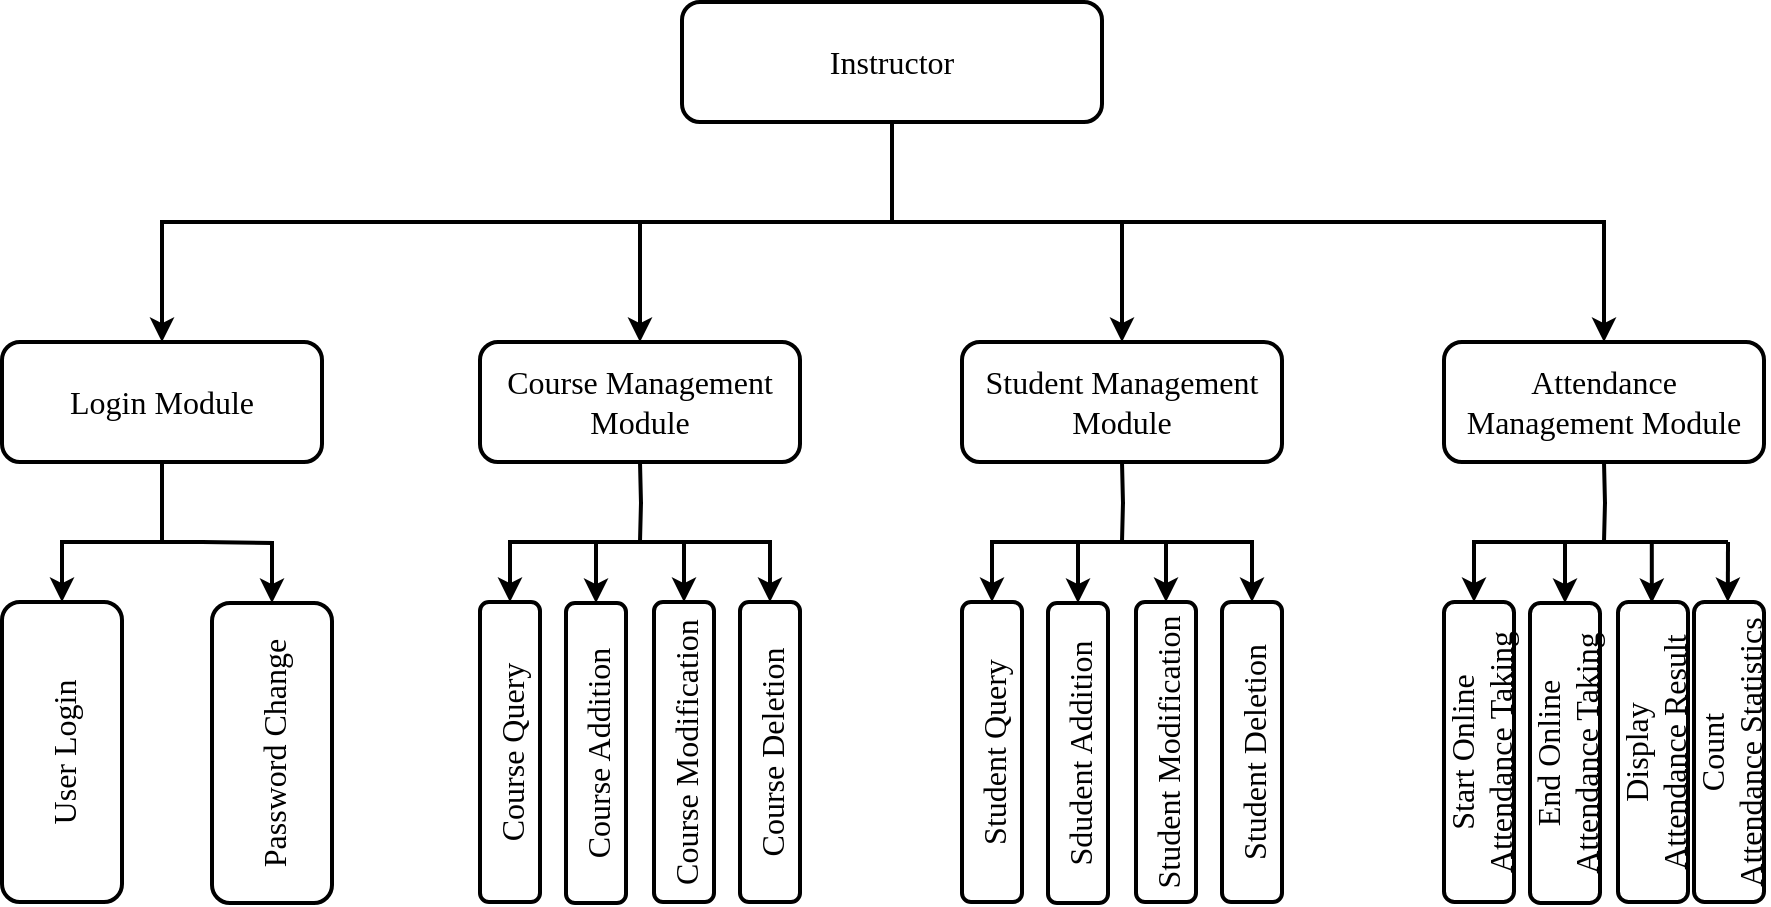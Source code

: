 <mxfile version="10.7.5" type="github"><diagram id="XP75O8i4h_e0qtDeSOuY" name="Page-1"><mxGraphModel dx="1394" dy="715" grid="1" gridSize="10" guides="1" tooltips="1" connect="1" arrows="1" fold="1" page="1" pageScale="1" pageWidth="1169" pageHeight="1654" math="0" shadow="0"><root><mxCell id="0"/><mxCell id="1" parent="0"/><mxCell id="nr78tzx3Nxgd6cYIlFxQ-1" value="" style="group;strokeWidth=2;fontFamily=Times New Roman;fontSize=16;" parent="1" vertex="1" connectable="0"><mxGeometry x="144" y="280" width="881" height="450.5" as="geometry"/></mxCell><mxCell id="Jf4ceNPTvB0KaYkVi9M4-646" style="edgeStyle=orthogonalEdgeStyle;rounded=0;orthogonalLoop=1;jettySize=auto;html=1;startArrow=none;startFill=0;endArrow=none;endFill=0;fontSize=16;strokeWidth=2;fontFamily=Times New Roman;" parent="nr78tzx3Nxgd6cYIlFxQ-1" source="Jf4ceNPTvB0KaYkVi9M4-635" edge="1"><mxGeometry relative="1" as="geometry"><mxPoint x="445" y="110" as="targetPoint"/></mxGeometry></mxCell><mxCell id="Jf4ceNPTvB0KaYkVi9M4-635" value="Instructor" style="rounded=1;whiteSpace=wrap;html=1;fontSize=16;strokeWidth=2;fontFamily=Times New Roman;" parent="nr78tzx3Nxgd6cYIlFxQ-1" vertex="1"><mxGeometry x="340" width="210" height="60" as="geometry"/></mxCell><mxCell id="Jf4ceNPTvB0KaYkVi9M4-652" style="edgeStyle=orthogonalEdgeStyle;rounded=0;orthogonalLoop=1;jettySize=auto;html=1;exitX=0.5;exitY=1;exitDx=0;exitDy=0;startArrow=none;startFill=0;endArrow=none;endFill=0;fontSize=16;strokeWidth=2;fontFamily=Times New Roman;" parent="nr78tzx3Nxgd6cYIlFxQ-1" source="Jf4ceNPTvB0KaYkVi9M4-636" edge="1"><mxGeometry relative="1" as="geometry"><mxPoint x="80" y="270" as="targetPoint"/></mxGeometry></mxCell><mxCell id="Jf4ceNPTvB0KaYkVi9M4-636" value="&lt;p&gt;Login Module&lt;/p&gt;" style="rounded=1;whiteSpace=wrap;html=1;fontSize=16;strokeWidth=2;fontFamily=Times New Roman;" parent="nr78tzx3Nxgd6cYIlFxQ-1" vertex="1"><mxGeometry y="170" width="160" height="60" as="geometry"/></mxCell><mxCell id="Jf4ceNPTvB0KaYkVi9M4-641" value="Course Management Module" style="rounded=1;whiteSpace=wrap;html=1;fontSize=16;strokeWidth=2;fontFamily=Times New Roman;" parent="nr78tzx3Nxgd6cYIlFxQ-1" vertex="1"><mxGeometry x="239" y="170" width="160" height="60" as="geometry"/></mxCell><mxCell id="Jf4ceNPTvB0KaYkVi9M4-642" value="Student Management Module" style="rounded=1;whiteSpace=wrap;html=1;fontSize=16;strokeWidth=2;fontFamily=Times New Roman;" parent="nr78tzx3Nxgd6cYIlFxQ-1" vertex="1"><mxGeometry x="480" y="170" width="160" height="60" as="geometry"/></mxCell><mxCell id="Jf4ceNPTvB0KaYkVi9M4-645" style="edgeStyle=orthogonalEdgeStyle;rounded=0;orthogonalLoop=1;jettySize=auto;html=1;exitX=0.5;exitY=0;exitDx=0;exitDy=0;startArrow=classic;startFill=1;endArrow=classic;endFill=1;fontSize=16;entryX=0.5;entryY=0;entryDx=0;entryDy=0;strokeWidth=2;fontFamily=Times New Roman;" parent="nr78tzx3Nxgd6cYIlFxQ-1" source="Jf4ceNPTvB0KaYkVi9M4-641" target="Jf4ceNPTvB0KaYkVi9M4-642" edge="1"><mxGeometry relative="1" as="geometry"><mxPoint x="560" y="80" as="targetPoint"/><Array as="points"><mxPoint x="319" y="110"/><mxPoint x="560" y="110"/></Array></mxGeometry></mxCell><mxCell id="Jf4ceNPTvB0KaYkVi9M4-643" value="Attendance Management Module" style="rounded=1;whiteSpace=wrap;html=1;fontSize=16;strokeWidth=2;fontFamily=Times New Roman;" parent="nr78tzx3Nxgd6cYIlFxQ-1" vertex="1"><mxGeometry x="721" y="170" width="160" height="60" as="geometry"/></mxCell><mxCell id="Jf4ceNPTvB0KaYkVi9M4-644" style="edgeStyle=orthogonalEdgeStyle;rounded=0;orthogonalLoop=1;jettySize=auto;html=1;fontSize=16;exitX=0.5;exitY=0;exitDx=0;exitDy=0;endArrow=classic;endFill=1;startArrow=classic;startFill=1;strokeWidth=2;fontFamily=Times New Roman;" parent="nr78tzx3Nxgd6cYIlFxQ-1" source="Jf4ceNPTvB0KaYkVi9M4-643" target="Jf4ceNPTvB0KaYkVi9M4-636" edge="1"><mxGeometry relative="1" as="geometry"><mxPoint x="445" y="110" as="targetPoint"/><mxPoint x="800" y="110" as="sourcePoint"/><Array as="points"><mxPoint x="801" y="110"/><mxPoint x="80" y="110"/></Array></mxGeometry></mxCell><mxCell id="Jf4ceNPTvB0KaYkVi9M4-648" value="User Login" style="rounded=1;direction=south;horizontal=0;fontSize=16;strokeWidth=2;fontFamily=Times New Roman;" parent="nr78tzx3Nxgd6cYIlFxQ-1" vertex="1"><mxGeometry y="300" width="60" height="150" as="geometry"/></mxCell><mxCell id="Jf4ceNPTvB0KaYkVi9M4-649" value="" style="edgeStyle=orthogonalEdgeStyle;elbow=vertical;rounded=0;strokeWidth=2;fontFamily=Times New Roman;fontSize=16;" parent="nr78tzx3Nxgd6cYIlFxQ-1" target="Jf4ceNPTvB0KaYkVi9M4-648" edge="1"><mxGeometry relative="1" as="geometry"><mxPoint x="100" y="270" as="sourcePoint"/><Array as="points"><mxPoint x="100" y="270"/><mxPoint x="30" y="270"/></Array></mxGeometry></mxCell><mxCell id="Jf4ceNPTvB0KaYkVi9M4-650" value="Password Change" style="rounded=1;direction=south;fontSize=16;horizontal=0;rotation=0;strokeWidth=2;fontFamily=Times New Roman;" parent="nr78tzx3Nxgd6cYIlFxQ-1" vertex="1"><mxGeometry x="105" y="300.5" width="60" height="150" as="geometry"/></mxCell><mxCell id="Jf4ceNPTvB0KaYkVi9M4-651" value="" style="edgeStyle=orthogonalEdgeStyle;elbow=vertical;rounded=0;strokeWidth=2;fontFamily=Times New Roman;fontSize=16;" parent="nr78tzx3Nxgd6cYIlFxQ-1" target="Jf4ceNPTvB0KaYkVi9M4-650" edge="1"><mxGeometry relative="1" as="geometry"><mxPoint x="100" y="270" as="sourcePoint"/></mxGeometry></mxCell><mxCell id="HuW9LGyB1FcWoMWZm66v-2" style="edgeStyle=orthogonalEdgeStyle;rounded=0;orthogonalLoop=1;jettySize=auto;html=1;exitX=0.5;exitY=1;exitDx=0;exitDy=0;startArrow=none;startFill=0;endArrow=none;endFill=0;fontSize=16;strokeWidth=2;fontFamily=Times New Roman;" parent="nr78tzx3Nxgd6cYIlFxQ-1" edge="1"><mxGeometry relative="1" as="geometry"><mxPoint x="319" y="270" as="targetPoint"/><mxPoint x="319" y="230" as="sourcePoint"/></mxGeometry></mxCell><mxCell id="HuW9LGyB1FcWoMWZm66v-3" value="Course Query" style="rounded=1;direction=south;horizontal=0;fontSize=16;strokeWidth=2;fontFamily=Times New Roman;" parent="nr78tzx3Nxgd6cYIlFxQ-1" vertex="1"><mxGeometry x="239" y="300" width="30" height="150" as="geometry"/></mxCell><mxCell id="HuW9LGyB1FcWoMWZm66v-4" value="" style="edgeStyle=orthogonalEdgeStyle;elbow=vertical;rounded=0;strokeWidth=2;fontFamily=Times New Roman;fontSize=16;" parent="nr78tzx3Nxgd6cYIlFxQ-1" target="HuW9LGyB1FcWoMWZm66v-3" edge="1"><mxGeometry relative="1" as="geometry"><mxPoint x="320" y="270" as="sourcePoint"/><Array as="points"><mxPoint x="320" y="270"/><mxPoint x="254" y="270"/></Array></mxGeometry></mxCell><mxCell id="HuW9LGyB1FcWoMWZm66v-5" value="Course Addition" style="rounded=1;direction=south;fontSize=16;horizontal=0;rotation=0;strokeWidth=2;fontFamily=Times New Roman;" parent="nr78tzx3Nxgd6cYIlFxQ-1" vertex="1"><mxGeometry x="282" y="300.5" width="30" height="150" as="geometry"/></mxCell><mxCell id="HuW9LGyB1FcWoMWZm66v-6" value="" style="edgeStyle=orthogonalEdgeStyle;elbow=vertical;rounded=0;strokeWidth=2;fontFamily=Times New Roman;fontSize=16;" parent="nr78tzx3Nxgd6cYIlFxQ-1" target="HuW9LGyB1FcWoMWZm66v-5" edge="1"><mxGeometry relative="1" as="geometry"><mxPoint x="352" y="270" as="sourcePoint"/><Array as="points"><mxPoint x="340" y="270"/><mxPoint x="297" y="270"/></Array></mxGeometry></mxCell><mxCell id="HuW9LGyB1FcWoMWZm66v-8" value="Course Modification" style="rounded=1;direction=south;horizontal=0;fontSize=16;strokeWidth=2;fontFamily=Times New Roman;" parent="nr78tzx3Nxgd6cYIlFxQ-1" vertex="1"><mxGeometry x="326" y="300" width="30" height="150" as="geometry"/></mxCell><mxCell id="HuW9LGyB1FcWoMWZm66v-10" value="Course Deletion" style="rounded=1;direction=south;fontSize=16;horizontal=0;rotation=0;strokeWidth=2;fontFamily=Times New Roman;" parent="nr78tzx3Nxgd6cYIlFxQ-1" vertex="1"><mxGeometry x="369" y="300" width="30" height="150" as="geometry"/></mxCell><mxCell id="HuW9LGyB1FcWoMWZm66v-13" value="" style="edgeStyle=orthogonalEdgeStyle;elbow=vertical;rounded=0;entryX=0;entryY=0.5;entryDx=0;entryDy=0;exitX=0;exitY=0.5;exitDx=0;exitDy=0;startArrow=classic;startFill=1;strokeWidth=2;fontFamily=Times New Roman;fontSize=16;" parent="nr78tzx3Nxgd6cYIlFxQ-1" source="HuW9LGyB1FcWoMWZm66v-10" target="HuW9LGyB1FcWoMWZm66v-8" edge="1"><mxGeometry relative="1" as="geometry"><mxPoint x="389" y="280" as="sourcePoint"/><mxPoint x="323" y="300" as="targetPoint"/><Array as="points"><mxPoint x="384" y="270"/><mxPoint x="341" y="270"/></Array></mxGeometry></mxCell><mxCell id="HuW9LGyB1FcWoMWZm66v-22" style="edgeStyle=orthogonalEdgeStyle;rounded=0;orthogonalLoop=1;jettySize=auto;html=1;exitX=0.5;exitY=1;exitDx=0;exitDy=0;startArrow=none;startFill=0;endArrow=none;endFill=0;fontSize=16;strokeWidth=2;fontFamily=Times New Roman;" parent="nr78tzx3Nxgd6cYIlFxQ-1" edge="1"><mxGeometry relative="1" as="geometry"><mxPoint x="560" y="270" as="targetPoint"/><mxPoint x="560" y="230" as="sourcePoint"/></mxGeometry></mxCell><mxCell id="HuW9LGyB1FcWoMWZm66v-23" value="Student Query" style="rounded=1;direction=south;horizontal=0;fontSize=16;strokeWidth=2;fontFamily=Times New Roman;" parent="nr78tzx3Nxgd6cYIlFxQ-1" vertex="1"><mxGeometry x="480" y="300" width="30" height="150" as="geometry"/></mxCell><mxCell id="HuW9LGyB1FcWoMWZm66v-24" value="" style="edgeStyle=orthogonalEdgeStyle;elbow=vertical;rounded=0;strokeWidth=2;fontFamily=Times New Roman;fontSize=16;" parent="nr78tzx3Nxgd6cYIlFxQ-1" target="HuW9LGyB1FcWoMWZm66v-23" edge="1"><mxGeometry relative="1" as="geometry"><mxPoint x="561" y="270" as="sourcePoint"/><Array as="points"><mxPoint x="561" y="270"/><mxPoint x="495" y="270"/></Array></mxGeometry></mxCell><mxCell id="HuW9LGyB1FcWoMWZm66v-25" value="Sdudent Addition" style="rounded=1;direction=south;fontSize=16;horizontal=0;rotation=0;strokeWidth=2;fontFamily=Times New Roman;" parent="nr78tzx3Nxgd6cYIlFxQ-1" vertex="1"><mxGeometry x="523" y="300.5" width="30" height="150" as="geometry"/></mxCell><mxCell id="HuW9LGyB1FcWoMWZm66v-26" value="" style="edgeStyle=orthogonalEdgeStyle;elbow=vertical;rounded=0;strokeWidth=2;fontFamily=Times New Roman;fontSize=16;" parent="nr78tzx3Nxgd6cYIlFxQ-1" target="HuW9LGyB1FcWoMWZm66v-25" edge="1"><mxGeometry relative="1" as="geometry"><mxPoint x="602" y="270" as="sourcePoint"/><Array as="points"><mxPoint x="581" y="270"/><mxPoint x="538" y="270"/></Array></mxGeometry></mxCell><mxCell id="HuW9LGyB1FcWoMWZm66v-27" value="Student Modification" style="rounded=1;direction=south;horizontal=0;fontSize=16;strokeWidth=2;fontFamily=Times New Roman;" parent="nr78tzx3Nxgd6cYIlFxQ-1" vertex="1"><mxGeometry x="567" y="300" width="30" height="150" as="geometry"/></mxCell><mxCell id="HuW9LGyB1FcWoMWZm66v-28" value="Student Deletion" style="rounded=1;direction=south;fontSize=16;horizontal=0;rotation=0;strokeWidth=2;fontFamily=Times New Roman;" parent="nr78tzx3Nxgd6cYIlFxQ-1" vertex="1"><mxGeometry x="610" y="300" width="30" height="150" as="geometry"/></mxCell><mxCell id="HuW9LGyB1FcWoMWZm66v-29" value="" style="edgeStyle=orthogonalEdgeStyle;elbow=vertical;rounded=0;entryX=0;entryY=0.5;entryDx=0;entryDy=0;exitX=0;exitY=0.5;exitDx=0;exitDy=0;startArrow=classic;startFill=1;strokeWidth=2;fontFamily=Times New Roman;fontSize=16;" parent="nr78tzx3Nxgd6cYIlFxQ-1" source="HuW9LGyB1FcWoMWZm66v-28" target="HuW9LGyB1FcWoMWZm66v-27" edge="1"><mxGeometry relative="1" as="geometry"><mxPoint x="630" y="280" as="sourcePoint"/><mxPoint x="564" y="300" as="targetPoint"/><Array as="points"><mxPoint x="625" y="270"/><mxPoint x="582" y="270"/></Array></mxGeometry></mxCell><mxCell id="HuW9LGyB1FcWoMWZm66v-30" style="edgeStyle=orthogonalEdgeStyle;rounded=0;orthogonalLoop=1;jettySize=auto;html=1;exitX=0.5;exitY=1;exitDx=0;exitDy=0;startArrow=none;startFill=0;endArrow=none;endFill=0;fontSize=16;strokeWidth=2;fontFamily=Times New Roman;" parent="nr78tzx3Nxgd6cYIlFxQ-1" edge="1"><mxGeometry relative="1" as="geometry"><mxPoint x="801" y="270" as="targetPoint"/><mxPoint x="801" y="230" as="sourcePoint"/></mxGeometry></mxCell><mxCell id="HuW9LGyB1FcWoMWZm66v-31" value="Start Online&#10;Attendance Taking" style="rounded=1;direction=south;horizontal=0;fontSize=16;strokeWidth=2;fontFamily=Times New Roman;" parent="nr78tzx3Nxgd6cYIlFxQ-1" vertex="1"><mxGeometry x="721" y="300" width="35" height="150" as="geometry"/></mxCell><mxCell id="HuW9LGyB1FcWoMWZm66v-32" value="" style="edgeStyle=orthogonalEdgeStyle;elbow=vertical;rounded=0;strokeWidth=2;fontFamily=Times New Roman;fontSize=16;" parent="nr78tzx3Nxgd6cYIlFxQ-1" target="HuW9LGyB1FcWoMWZm66v-31" edge="1"><mxGeometry relative="1" as="geometry"><mxPoint x="802" y="270" as="sourcePoint"/><Array as="points"><mxPoint x="802" y="270"/><mxPoint x="736" y="270"/></Array></mxGeometry></mxCell><mxCell id="HuW9LGyB1FcWoMWZm66v-33" value="End Online &#10;Attendance Taking" style="rounded=1;direction=south;fontSize=16;horizontal=0;rotation=0;strokeWidth=2;fontFamily=Times New Roman;" parent="nr78tzx3Nxgd6cYIlFxQ-1" vertex="1"><mxGeometry x="764" y="300.5" width="35" height="150" as="geometry"/></mxCell><mxCell id="HuW9LGyB1FcWoMWZm66v-34" value="" style="edgeStyle=orthogonalEdgeStyle;elbow=vertical;rounded=0;strokeWidth=2;fontFamily=Times New Roman;fontSize=16;" parent="nr78tzx3Nxgd6cYIlFxQ-1" target="HuW9LGyB1FcWoMWZm66v-33" edge="1"><mxGeometry relative="1" as="geometry"><mxPoint x="842" y="270" as="sourcePoint"/><Array as="points"><mxPoint x="822" y="270"/><mxPoint x="779" y="270"/></Array></mxGeometry></mxCell><mxCell id="HuW9LGyB1FcWoMWZm66v-35" value="Display &#10;Attendance Result" style="rounded=1;direction=south;horizontal=0;fontSize=16;strokeWidth=2;fontFamily=Times New Roman;" parent="nr78tzx3Nxgd6cYIlFxQ-1" vertex="1"><mxGeometry x="808" y="300" width="35" height="150" as="geometry"/></mxCell><mxCell id="HuW9LGyB1FcWoMWZm66v-38" value="Count&#10;Attendance Statistics" style="rounded=1;direction=south;horizontal=0;fontSize=16;strokeWidth=2;fontFamily=Times New Roman;" parent="nr78tzx3Nxgd6cYIlFxQ-1" vertex="1"><mxGeometry x="846" y="300" width="35" height="150" as="geometry"/></mxCell><mxCell id="HuW9LGyB1FcWoMWZm66v-42" value="" style="edgeStyle=orthogonalEdgeStyle;elbow=vertical;rounded=0;strokeWidth=2;fontFamily=Times New Roman;fontSize=16;" parent="nr78tzx3Nxgd6cYIlFxQ-1" edge="1"><mxGeometry relative="1" as="geometry"><mxPoint x="863" y="270" as="sourcePoint"/><Array as="points"><mxPoint x="825" y="270"/></Array><mxPoint x="824.912" y="300.5" as="targetPoint"/></mxGeometry></mxCell><mxCell id="HuW9LGyB1FcWoMWZm66v-43" value="" style="edgeStyle=orthogonalEdgeStyle;elbow=vertical;rounded=0;strokeWidth=2;fontFamily=Times New Roman;fontSize=16;" parent="nr78tzx3Nxgd6cYIlFxQ-1" edge="1"><mxGeometry relative="1" as="geometry"><mxPoint x="863" y="270" as="sourcePoint"/><Array as="points"><mxPoint x="863" y="270"/></Array><mxPoint x="862.912" y="300" as="targetPoint"/></mxGeometry></mxCell></root></mxGraphModel></diagram><diagram id="2rw0ekKiOPm2Z43xsEIM" name="Page-2"><mxGraphModel dx="1394" dy="715" grid="1" gridSize="10" guides="1" tooltips="1" connect="1" arrows="1" fold="1" page="1" pageScale="1" pageWidth="1169" pageHeight="1654" math="0" shadow="0"><root><mxCell id="0JlnP3TCl77owEYfYUdM-0"/><mxCell id="0JlnP3TCl77owEYfYUdM-1" parent="0JlnP3TCl77owEYfYUdM-0"/><mxCell id="0l5lb1MyClgkefUJJr4b-0" value="" style="group;strokeWidth=2;fontFamily=Times New Roman;fontSize=16;" parent="0JlnP3TCl77owEYfYUdM-1" vertex="1" connectable="0"><mxGeometry x="120" y="279.5" width="881" height="450.5" as="geometry"/></mxCell><mxCell id="RZPuJrItvvaIGkLxNK0i-1" style="edgeStyle=orthogonalEdgeStyle;rounded=0;orthogonalLoop=1;jettySize=auto;html=1;startArrow=none;startFill=0;endArrow=none;endFill=0;fontSize=16;strokeWidth=2;fontFamily=Times New Roman;" parent="0l5lb1MyClgkefUJJr4b-0" source="RZPuJrItvvaIGkLxNK0i-2" edge="1"><mxGeometry relative="1" as="geometry"><mxPoint x="445" y="110" as="targetPoint"/></mxGeometry></mxCell><mxCell id="RZPuJrItvvaIGkLxNK0i-2" value="Student" style="rounded=1;whiteSpace=wrap;html=1;fontSize=16;strokeWidth=2;fontFamily=Times New Roman;" parent="0l5lb1MyClgkefUJJr4b-0" vertex="1"><mxGeometry x="330" width="230" height="60" as="geometry"/></mxCell><mxCell id="RZPuJrItvvaIGkLxNK0i-4" value="Login Module" style="rounded=1;whiteSpace=wrap;html=1;fontSize=16;strokeWidth=2;fontFamily=Times New Roman;" parent="0l5lb1MyClgkefUJJr4b-0" vertex="1"><mxGeometry y="170" width="160" height="60" as="geometry"/></mxCell><mxCell id="RZPuJrItvvaIGkLxNK0i-6" value="Personal Information Management Module" style="rounded=1;whiteSpace=wrap;html=1;fontSize=16;strokeWidth=2;fontFamily=Times New Roman;" parent="0l5lb1MyClgkefUJJr4b-0" vertex="1"><mxGeometry x="239" y="170" width="160" height="60" as="geometry"/></mxCell><mxCell id="RZPuJrItvvaIGkLxNK0i-7" value="Barcode Scanning Module" style="rounded=1;whiteSpace=wrap;html=1;fontSize=16;strokeWidth=2;fontFamily=Times New Roman;" parent="0l5lb1MyClgkefUJJr4b-0" vertex="1"><mxGeometry x="480" y="170" width="160" height="60" as="geometry"/></mxCell><mxCell id="RZPuJrItvvaIGkLxNK0i-5" style="edgeStyle=orthogonalEdgeStyle;rounded=0;orthogonalLoop=1;jettySize=auto;html=1;exitX=0.5;exitY=0;exitDx=0;exitDy=0;startArrow=classic;startFill=1;endArrow=classic;endFill=1;fontSize=16;entryX=0.5;entryY=0;entryDx=0;entryDy=0;strokeWidth=2;fontFamily=Times New Roman;" parent="0l5lb1MyClgkefUJJr4b-0" source="RZPuJrItvvaIGkLxNK0i-6" target="RZPuJrItvvaIGkLxNK0i-7" edge="1"><mxGeometry relative="1" as="geometry"><mxPoint x="560" y="80" as="targetPoint"/><Array as="points"><mxPoint x="319" y="110"/><mxPoint x="560" y="110"/></Array></mxGeometry></mxCell><mxCell id="RZPuJrItvvaIGkLxNK0i-8" value="Attendance Management Module" style="rounded=1;whiteSpace=wrap;html=1;fontSize=16;strokeWidth=2;fontFamily=Times New Roman;" parent="0l5lb1MyClgkefUJJr4b-0" vertex="1"><mxGeometry x="721" y="170" width="160" height="60" as="geometry"/></mxCell><mxCell id="RZPuJrItvvaIGkLxNK0i-0" style="edgeStyle=orthogonalEdgeStyle;rounded=0;orthogonalLoop=1;jettySize=auto;html=1;fontSize=16;exitX=0.5;exitY=0;exitDx=0;exitDy=0;endArrow=classic;endFill=1;startArrow=classic;startFill=1;strokeWidth=2;fontFamily=Times New Roman;" parent="0l5lb1MyClgkefUJJr4b-0" source="RZPuJrItvvaIGkLxNK0i-8" target="RZPuJrItvvaIGkLxNK0i-4" edge="1"><mxGeometry relative="1" as="geometry"><mxPoint x="445" y="110" as="targetPoint"/><mxPoint x="800" y="110" as="sourcePoint"/><Array as="points"><mxPoint x="801" y="110"/><mxPoint x="80" y="110"/></Array></mxGeometry></mxCell><mxCell id="RZPuJrItvvaIGkLxNK0i-13" style="edgeStyle=orthogonalEdgeStyle;rounded=0;orthogonalLoop=1;jettySize=auto;html=1;exitX=0.5;exitY=1;exitDx=0;exitDy=0;startArrow=none;startFill=0;endArrow=none;endFill=0;fontSize=16;strokeWidth=2;fontFamily=Times New Roman;" parent="0l5lb1MyClgkefUJJr4b-0" edge="1"><mxGeometry relative="1" as="geometry"><mxPoint x="319" y="270" as="targetPoint"/><mxPoint x="319" y="230" as="sourcePoint"/></mxGeometry></mxCell><mxCell id="mdvCSTBph2OAbKjQvbYb-0" value="Modify Password" style="rounded=1;direction=south;horizontal=0;fontSize=16;strokeWidth=2;fontFamily=Times New Roman;" parent="0l5lb1MyClgkefUJJr4b-0" vertex="1"><mxGeometry x="346" y="300" width="53" height="150" as="geometry"/></mxCell><mxCell id="RZPuJrItvvaIGkLxNK0i-15" value="" style="edgeStyle=orthogonalEdgeStyle;elbow=vertical;rounded=0;fontSize=16;exitX=0;exitY=0.5;exitDx=0;exitDy=0;startArrow=classic;startFill=1;strokeWidth=2;fontFamily=Times New Roman;" parent="0l5lb1MyClgkefUJJr4b-0" edge="1"><mxGeometry relative="1" as="geometry"><mxPoint x="372.5" y="299.667" as="sourcePoint"/><Array as="points"><mxPoint x="373" y="270"/><mxPoint x="266" y="270"/></Array><mxPoint x="266" y="300" as="targetPoint"/></mxGeometry></mxCell><mxCell id="RZPuJrItvvaIGkLxNK0i-29" style="edgeStyle=orthogonalEdgeStyle;rounded=0;orthogonalLoop=1;jettySize=auto;html=1;exitX=0.5;exitY=1;exitDx=0;exitDy=0;startArrow=none;startFill=0;endArrow=none;endFill=0;fontSize=16;strokeWidth=2;fontFamily=Times New Roman;" parent="0l5lb1MyClgkefUJJr4b-0" edge="1"><mxGeometry relative="1" as="geometry"><mxPoint x="801" y="270" as="targetPoint"/><mxPoint x="801" y="230" as="sourcePoint"/></mxGeometry></mxCell><mxCell id="RZPuJrItvvaIGkLxNK0i-31" value="" style="edgeStyle=orthogonalEdgeStyle;elbow=vertical;rounded=0;fontSize=16;exitX=0;exitY=0.5;exitDx=0;exitDy=0;startArrow=classic;startFill=1;strokeWidth=2;fontFamily=Times New Roman;" parent="0l5lb1MyClgkefUJJr4b-0" edge="1"><mxGeometry relative="1" as="geometry"><mxPoint x="855" y="301" as="sourcePoint"/><Array as="points"><mxPoint x="855" y="270"/><mxPoint x="736" y="270"/></Array><mxPoint x="736" y="300" as="targetPoint"/></mxGeometry></mxCell><mxCell id="tKhP-spzGHvI6B85Xa8R-4" value="Query Personal&#10;Information" style="rounded=1;direction=south;horizontal=0;fontSize=16;strokeWidth=2;fontFamily=Times New Roman;" parent="0l5lb1MyClgkefUJJr4b-0" vertex="1"><mxGeometry x="239" y="300.5" width="53" height="150" as="geometry"/></mxCell><mxCell id="tKhP-spzGHvI6B85Xa8R-6" value="Query On-going&#10;Attendance Taking" style="rounded=1;direction=south;horizontal=0;fontSize=16;strokeWidth=2;fontFamily=Times New Roman;" parent="0l5lb1MyClgkefUJJr4b-0" vertex="1"><mxGeometry x="721" y="300" width="53" height="150" as="geometry"/></mxCell><mxCell id="tKhP-spzGHvI6B85Xa8R-8" value="Query Past&#10;Attendance Taking" style="rounded=1;direction=south;horizontal=0;fontSize=16;strokeWidth=2;fontFamily=Times New Roman;" parent="0l5lb1MyClgkefUJJr4b-0" vertex="1"><mxGeometry x="828" y="300.5" width="53" height="150" as="geometry"/></mxCell></root></mxGraphModel></diagram><diagram id="YyG2xEEWL4k4XYd6yRSI" name="Page-3"><mxGraphModel dx="1394" dy="764" grid="1" gridSize="10" guides="1" tooltips="1" connect="1" arrows="1" fold="1" page="1" pageScale="1" pageWidth="1169" pageHeight="1654" math="0" shadow="0"><root><mxCell id="d3N0oeEtfmDXNpsI9wYd-0"/><mxCell id="d3N0oeEtfmDXNpsI9wYd-1" parent="d3N0oeEtfmDXNpsI9wYd-0"/><mxCell id="d3N0oeEtfmDXNpsI9wYd-54" value="" style="strokeWidth=2;html=1;shape=mxgraph.flowchart.annotation_2;align=left;pointerEvents=1;fontSize=16;direction=south;fontFamily=Times New Roman;" parent="d3N0oeEtfmDXNpsI9wYd-1" vertex="1"><mxGeometry x="294" y="508" width="480" height="70" as="geometry"/></mxCell><mxCell id="d3N0oeEtfmDXNpsI9wYd-59" style="edgeStyle=orthogonalEdgeStyle;rounded=0;orthogonalLoop=1;jettySize=auto;html=1;exitX=0.5;exitY=1;exitDx=0;exitDy=0;exitPerimeter=0;entryX=0.5;entryY=0;entryDx=0;entryDy=0;startArrow=none;startFill=0;fontSize=16;endArrow=classic;endFill=1;strokeWidth=2;fontFamily=Times New Roman;" parent="d3N0oeEtfmDXNpsI9wYd-1" source="d3N0oeEtfmDXNpsI9wYd-41" target="d3N0oeEtfmDXNpsI9wYd-42" edge="1"><mxGeometry relative="1" as="geometry"/></mxCell><mxCell id="d3N0oeEtfmDXNpsI9wYd-41" value="Start" style="strokeWidth=2;html=1;shape=mxgraph.flowchart.start_1;whiteSpace=wrap;fontSize=16;align=center;fontFamily=Times New Roman;" parent="d3N0oeEtfmDXNpsI9wYd-1" vertex="1"><mxGeometry x="479" y="19" width="100" height="60" as="geometry"/></mxCell><mxCell id="d3N0oeEtfmDXNpsI9wYd-60" style="edgeStyle=orthogonalEdgeStyle;rounded=0;orthogonalLoop=1;jettySize=auto;html=1;exitX=0.5;exitY=1;exitDx=0;exitDy=0;entryX=0.5;entryY=0;entryDx=0;entryDy=0;entryPerimeter=0;startArrow=none;startFill=0;endArrow=classic;endFill=1;fontSize=16;strokeWidth=2;fontFamily=Times New Roman;" parent="d3N0oeEtfmDXNpsI9wYd-1" source="d3N0oeEtfmDXNpsI9wYd-42" target="d3N0oeEtfmDXNpsI9wYd-43" edge="1"><mxGeometry relative="1" as="geometry"/></mxCell><mxCell id="d3N0oeEtfmDXNpsI9wYd-42" value="Login" style="rounded=1;whiteSpace=wrap;html=1;absoluteArcSize=1;arcSize=14;strokeWidth=2;fontSize=16;align=center;fontFamily=Times New Roman;" parent="d3N0oeEtfmDXNpsI9wYd-1" vertex="1"><mxGeometry x="479" y="120" width="100" height="50" as="geometry"/></mxCell><mxCell id="d3N0oeEtfmDXNpsI9wYd-62" style="edgeStyle=orthogonalEdgeStyle;rounded=0;orthogonalLoop=1;jettySize=auto;html=1;startArrow=none;startFill=0;endArrow=classic;endFill=1;fontSize=16;exitX=0.5;exitY=1;exitDx=0;exitDy=0;exitPerimeter=0;entryX=0.45;entryY=0.04;entryDx=0;entryDy=0;entryPerimeter=0;strokeWidth=2;fontFamily=Times New Roman;" parent="d3N0oeEtfmDXNpsI9wYd-1" source="d3N0oeEtfmDXNpsI9wYd-43" target="d3N0oeEtfmDXNpsI9wYd-45" edge="1"><mxGeometry relative="1" as="geometry"><mxPoint x="529" y="294" as="targetPoint"/><mxPoint x="529" y="274" as="sourcePoint"/></mxGeometry></mxCell><mxCell id="d3N0oeEtfmDXNpsI9wYd-64" style="edgeStyle=orthogonalEdgeStyle;rounded=0;orthogonalLoop=1;jettySize=auto;html=1;startArrow=none;startFill=0;endArrow=classic;endFill=1;fontSize=16;entryX=1;entryY=0.5;entryDx=0;entryDy=0;strokeWidth=2;fontFamily=Times New Roman;" parent="d3N0oeEtfmDXNpsI9wYd-1" source="d3N0oeEtfmDXNpsI9wYd-43" target="d3N0oeEtfmDXNpsI9wYd-42" edge="1"><mxGeometry relative="1" as="geometry"><mxPoint x="640" y="140" as="targetPoint"/><Array as="points"><mxPoint x="630" y="230"/><mxPoint x="630" y="145"/></Array></mxGeometry></mxCell><mxCell id="d3N0oeEtfmDXNpsI9wYd-43" value="Verify Login" style="strokeWidth=2;html=1;shape=mxgraph.flowchart.decision;whiteSpace=wrap;fontSize=16;align=center;fontFamily=Times New Roman;" parent="d3N0oeEtfmDXNpsI9wYd-1" vertex="1"><mxGeometry x="474" y="200" width="110" height="60" as="geometry"/></mxCell><mxCell id="d3N0oeEtfmDXNpsI9wYd-69" style="edgeStyle=orthogonalEdgeStyle;rounded=0;orthogonalLoop=1;jettySize=auto;html=1;exitX=0.5;exitY=1;exitDx=0;exitDy=0;startArrow=none;startFill=0;endArrow=classic;endFill=1;fontSize=16;strokeWidth=2;fontFamily=Times New Roman;" parent="d3N0oeEtfmDXNpsI9wYd-1" source="d3N0oeEtfmDXNpsI9wYd-45" edge="1"><mxGeometry relative="1" as="geometry"><mxPoint x="534" y="380" as="targetPoint"/></mxGeometry></mxCell><mxCell id="d3N0oeEtfmDXNpsI9wYd-45" value="Add Course" style="rounded=1;whiteSpace=wrap;html=1;absoluteArcSize=1;arcSize=14;strokeWidth=2;fontSize=16;align=center;fontFamily=Times New Roman;" parent="d3N0oeEtfmDXNpsI9wYd-1" vertex="1"><mxGeometry x="484" y="298" width="100" height="50" as="geometry"/></mxCell><mxCell id="d3N0oeEtfmDXNpsI9wYd-67" style="edgeStyle=orthogonalEdgeStyle;rounded=0;orthogonalLoop=1;jettySize=auto;html=1;entryX=0;entryY=0.5;entryDx=0;entryDy=0;startArrow=none;startFill=0;endArrow=classic;endFill=1;fontSize=16;strokeWidth=2;fontFamily=Times New Roman;" parent="d3N0oeEtfmDXNpsI9wYd-1" source="d3N0oeEtfmDXNpsI9wYd-46" target="d3N0oeEtfmDXNpsI9wYd-47" edge="1"><mxGeometry relative="1" as="geometry"/></mxCell><mxCell id="d3N0oeEtfmDXNpsI9wYd-70" style="edgeStyle=orthogonalEdgeStyle;rounded=0;orthogonalLoop=1;jettySize=auto;html=1;startArrow=none;startFill=0;endArrow=classic;endFill=1;fontSize=16;strokeWidth=2;fontFamily=Times New Roman;" parent="d3N0oeEtfmDXNpsI9wYd-1" source="d3N0oeEtfmDXNpsI9wYd-46" edge="1"><mxGeometry relative="1" as="geometry"><mxPoint x="534" y="460" as="targetPoint"/></mxGeometry></mxCell><mxCell id="d3N0oeEtfmDXNpsI9wYd-46" value="Edit Course" style="rounded=1;whiteSpace=wrap;html=1;absoluteArcSize=1;arcSize=14;strokeWidth=2;fontSize=16;align=center;fontFamily=Times New Roman;" parent="d3N0oeEtfmDXNpsI9wYd-1" vertex="1"><mxGeometry x="484" y="378" width="100" height="50" as="geometry"/></mxCell><mxCell id="d3N0oeEtfmDXNpsI9wYd-71" style="edgeStyle=orthogonalEdgeStyle;rounded=0;orthogonalLoop=1;jettySize=auto;html=1;exitX=0.5;exitY=1;exitDx=0;exitDy=0;entryX=1;entryY=0.5;entryDx=0;entryDy=0;startArrow=none;startFill=0;endArrow=classic;endFill=1;fontSize=16;strokeWidth=2;fontFamily=Times New Roman;" parent="d3N0oeEtfmDXNpsI9wYd-1" source="d3N0oeEtfmDXNpsI9wYd-47" target="d3N0oeEtfmDXNpsI9wYd-48" edge="1"><mxGeometry relative="1" as="geometry"/></mxCell><mxCell id="d3N0oeEtfmDXNpsI9wYd-47" value="Import Students" style="rounded=1;whiteSpace=wrap;html=1;absoluteArcSize=1;arcSize=14;strokeWidth=2;fontSize=16;align=center;fontFamily=Times New Roman;" parent="d3N0oeEtfmDXNpsI9wYd-1" vertex="1"><mxGeometry x="640" y="378" width="100" height="50" as="geometry"/></mxCell><mxCell id="d3N0oeEtfmDXNpsI9wYd-48" value="Course Ready" style="rounded=1;whiteSpace=wrap;html=1;absoluteArcSize=1;arcSize=14;strokeWidth=2;fontSize=16;align=center;fontFamily=Times New Roman;" parent="d3N0oeEtfmDXNpsI9wYd-1" vertex="1"><mxGeometry x="484" y="458" width="100" height="50" as="geometry"/></mxCell><mxCell id="d3N0oeEtfmDXNpsI9wYd-49" value="Modify Course" style="rounded=1;whiteSpace=wrap;html=1;absoluteArcSize=1;arcSize=14;strokeWidth=2;fontSize=16;align=center;fontFamily=Times New Roman;" parent="d3N0oeEtfmDXNpsI9wYd-1" vertex="1"><mxGeometry x="231.5" y="578" width="125" height="50" as="geometry"/></mxCell><mxCell id="d3N0oeEtfmDXNpsI9wYd-50" value="Take Attendance using Barcode" style="rounded=1;whiteSpace=wrap;html=1;absoluteArcSize=1;arcSize=14;strokeWidth=2;fontSize=16;align=center;fontFamily=Times New Roman;" parent="d3N0oeEtfmDXNpsI9wYd-1" vertex="1"><mxGeometry x="391.5" y="578" width="125" height="50" as="geometry"/></mxCell><mxCell id="d3N0oeEtfmDXNpsI9wYd-51" value="Attendance Statistic" style="rounded=1;whiteSpace=wrap;html=1;absoluteArcSize=1;arcSize=14;strokeWidth=2;fontSize=16;align=center;fontFamily=Times New Roman;" parent="d3N0oeEtfmDXNpsI9wYd-1" vertex="1"><mxGeometry x="551.5" y="578" width="125" height="50" as="geometry"/></mxCell><mxCell id="d3N0oeEtfmDXNpsI9wYd-52" value="Modify Delete Add Student" style="rounded=1;whiteSpace=wrap;html=1;absoluteArcSize=1;arcSize=14;strokeWidth=2;fontSize=16;align=center;fontFamily=Times New Roman;" parent="d3N0oeEtfmDXNpsI9wYd-1" vertex="1"><mxGeometry x="711.5" y="578" width="125" height="50" as="geometry"/></mxCell><mxCell id="d3N0oeEtfmDXNpsI9wYd-57" value="" style="strokeWidth=2;html=1;shape=mxgraph.flowchart.annotation_2;align=left;pointerEvents=1;fontSize=16;rotation=-90;direction=west;fontFamily=Times New Roman;" parent="d3N0oeEtfmDXNpsI9wYd-1" vertex="1"><mxGeometry x="500" y="464" width="69" height="159" as="geometry"/></mxCell><mxCell id="d3N0oeEtfmDXNpsI9wYd-76" style="edgeStyle=orthogonalEdgeStyle;rounded=0;orthogonalLoop=1;jettySize=auto;html=1;exitX=0;exitY=0.5;exitDx=0;exitDy=0;exitPerimeter=0;startArrow=none;startFill=0;endArrow=classic;endFill=1;fontSize=16;strokeWidth=2;fontFamily=Times New Roman;" parent="d3N0oeEtfmDXNpsI9wYd-1" source="d3N0oeEtfmDXNpsI9wYd-58" target="d3N0oeEtfmDXNpsI9wYd-72" edge="1"><mxGeometry relative="1" as="geometry"><Array as="points"><mxPoint x="534" y="699"/></Array></mxGeometry></mxCell><mxCell id="d3N0oeEtfmDXNpsI9wYd-58" value="" style="strokeWidth=2;html=1;shape=mxgraph.flowchart.annotation_1;align=left;pointerEvents=1;fontSize=16;rotation=-90;fontFamily=Times New Roman;" parent="d3N0oeEtfmDXNpsI9wYd-1" vertex="1"><mxGeometry x="501" y="425" width="71" height="477" as="geometry"/></mxCell><mxCell id="d3N0oeEtfmDXNpsI9wYd-63" value="Sucess" style="text;html=1;resizable=0;points=[];autosize=1;align=left;verticalAlign=top;spacingTop=-4;fontSize=16;fontFamily=Times New Roman;" parent="d3N0oeEtfmDXNpsI9wYd-1" vertex="1"><mxGeometry x="532" y="264" width="70" height="20" as="geometry"/></mxCell><mxCell id="d3N0oeEtfmDXNpsI9wYd-65" value="Fail" style="text;html=1;resizable=0;points=[];autosize=1;align=left;verticalAlign=top;spacingTop=-4;fontSize=16;fontFamily=Times New Roman;" parent="d3N0oeEtfmDXNpsI9wYd-1" vertex="1"><mxGeometry x="590" y="180" width="40" height="20" as="geometry"/></mxCell><mxCell id="d3N0oeEtfmDXNpsI9wYd-72" value="Quit" style="strokeWidth=2;html=1;shape=mxgraph.flowchart.terminator;whiteSpace=wrap;fontSize=16;align=center;fontFamily=Times New Roman;" parent="d3N0oeEtfmDXNpsI9wYd-1" vertex="1"><mxGeometry x="484" y="740" width="100" height="60" as="geometry"/></mxCell></root></mxGraphModel></diagram><diagram id="LpsTFPzBOFS2P5Bg5DG8" name="Page-4"><mxGraphModel dx="1394" dy="764" grid="1" gridSize="10" guides="1" tooltips="1" connect="1" arrows="1" fold="1" page="1" pageScale="1" pageWidth="1169" pageHeight="1654" math="0" shadow="0"><root><mxCell id="GjWQhwqvXMnI3Vqf9z6g-0"/><mxCell id="GjWQhwqvXMnI3Vqf9z6g-1" parent="GjWQhwqvXMnI3Vqf9z6g-0"/><mxCell id="oLtWdfadOIGDFQPEMvaU-0" value="" style="strokeWidth=2;html=1;shape=mxgraph.flowchart.annotation_2;align=left;pointerEvents=1;fontSize=16;direction=south;fontFamily=Times New Roman;" parent="GjWQhwqvXMnI3Vqf9z6g-1" vertex="1"><mxGeometry x="289" y="263" width="480" height="70" as="geometry"/></mxCell><mxCell id="oLtWdfadOIGDFQPEMvaU-1" style="edgeStyle=orthogonalEdgeStyle;rounded=0;orthogonalLoop=1;jettySize=auto;html=1;exitX=0.5;exitY=1;exitDx=0;exitDy=0;exitPerimeter=0;entryX=0.5;entryY=0;entryDx=0;entryDy=0;startArrow=none;startFill=0;fontSize=16;endArrow=classic;endFill=1;strokeWidth=2;fontFamily=Times New Roman;" parent="GjWQhwqvXMnI3Vqf9z6g-1" source="oLtWdfadOIGDFQPEMvaU-2" target="oLtWdfadOIGDFQPEMvaU-4" edge="1"><mxGeometry relative="1" as="geometry"/></mxCell><mxCell id="oLtWdfadOIGDFQPEMvaU-2" value="Start" style="strokeWidth=2;html=1;shape=mxgraph.flowchart.start_1;whiteSpace=wrap;fontSize=16;align=center;fontFamily=Times New Roman;" parent="GjWQhwqvXMnI3Vqf9z6g-1" vertex="1"><mxGeometry x="479" y="21" width="100" height="60" as="geometry"/></mxCell><mxCell id="oLtWdfadOIGDFQPEMvaU-3" style="edgeStyle=orthogonalEdgeStyle;rounded=0;orthogonalLoop=1;jettySize=auto;html=1;exitX=0.5;exitY=1;exitDx=0;exitDy=0;entryX=0.5;entryY=0;entryDx=0;entryDy=0;entryPerimeter=0;startArrow=none;startFill=0;endArrow=classic;endFill=1;fontSize=16;strokeWidth=2;fontFamily=Times New Roman;" parent="GjWQhwqvXMnI3Vqf9z6g-1" source="oLtWdfadOIGDFQPEMvaU-4" target="oLtWdfadOIGDFQPEMvaU-7" edge="1"><mxGeometry relative="1" as="geometry"/></mxCell><mxCell id="oLtWdfadOIGDFQPEMvaU-4" value="Login" style="rounded=1;whiteSpace=wrap;html=1;absoluteArcSize=1;arcSize=14;strokeWidth=2;fontSize=16;align=center;fontFamily=Times New Roman;" parent="GjWQhwqvXMnI3Vqf9z6g-1" vertex="1"><mxGeometry x="479" y="122" width="100" height="50" as="geometry"/></mxCell><mxCell id="oLtWdfadOIGDFQPEMvaU-6" style="edgeStyle=orthogonalEdgeStyle;rounded=0;orthogonalLoop=1;jettySize=auto;html=1;startArrow=none;startFill=0;endArrow=classic;endFill=1;fontSize=16;entryX=1;entryY=0.5;entryDx=0;entryDy=0;strokeWidth=2;fontFamily=Times New Roman;" parent="GjWQhwqvXMnI3Vqf9z6g-1" source="oLtWdfadOIGDFQPEMvaU-7" target="oLtWdfadOIGDFQPEMvaU-4" edge="1"><mxGeometry relative="1" as="geometry"><mxPoint x="640" y="142" as="targetPoint"/><Array as="points"><mxPoint x="630" y="232"/><mxPoint x="630" y="147"/></Array></mxGeometry></mxCell><mxCell id="oLtWdfadOIGDFQPEMvaU-7" value="Verify Login" style="strokeWidth=2;html=1;shape=mxgraph.flowchart.decision;whiteSpace=wrap;fontSize=16;align=center;fontFamily=Times New Roman;" parent="GjWQhwqvXMnI3Vqf9z6g-1" vertex="1"><mxGeometry x="474" y="202" width="110" height="60" as="geometry"/></mxCell><mxCell id="oLtWdfadOIGDFQPEMvaU-16" value="Query Past Attendance Taking" style="rounded=1;whiteSpace=wrap;html=1;absoluteArcSize=1;arcSize=14;strokeWidth=2;fontSize=16;align=center;fontFamily=Times New Roman;" parent="GjWQhwqvXMnI3Vqf9z6g-1" vertex="1"><mxGeometry x="220" y="333" width="141" height="50" as="geometry"/></mxCell><mxCell id="oX0Fs0YAMrmIkeFuzI80-2" value="" style="edgeStyle=orthogonalEdgeStyle;rounded=0;orthogonalLoop=1;jettySize=auto;html=1;startArrow=none;startFill=0;endArrow=none;endFill=0;strokeWidth=2;fontSize=16;fontFamily=Times New Roman;" parent="GjWQhwqvXMnI3Vqf9z6g-1" source="oLtWdfadOIGDFQPEMvaU-17" target="oX0Fs0YAMrmIkeFuzI80-1" edge="1"><mxGeometry relative="1" as="geometry"/></mxCell><mxCell id="oLtWdfadOIGDFQPEMvaU-17" value="Query On-going Attendance Taking" style="rounded=1;whiteSpace=wrap;html=1;absoluteArcSize=1;arcSize=14;strokeWidth=2;fontSize=16;align=center;fontFamily=Times New Roman;" parent="GjWQhwqvXMnI3Vqf9z6g-1" vertex="1"><mxGeometry x="460" y="333" width="141" height="50" as="geometry"/></mxCell><mxCell id="oX0Fs0YAMrmIkeFuzI80-1" value="Scan Barcode to Take Attendance" style="rounded=1;whiteSpace=wrap;html=1;absoluteArcSize=1;arcSize=14;strokeWidth=2;fontSize=16;align=center;fontFamily=Times New Roman;" parent="GjWQhwqvXMnI3Vqf9z6g-1" vertex="1"><mxGeometry x="461" y="420" width="139" height="50" as="geometry"/></mxCell><mxCell id="oX0Fs0YAMrmIkeFuzI80-4" value="" style="edgeStyle=orthogonalEdgeStyle;rounded=0;orthogonalLoop=1;jettySize=auto;html=1;startArrow=none;startFill=0;endArrow=none;endFill=0;strokeWidth=2;fontSize=16;fontFamily=Times New Roman;" parent="GjWQhwqvXMnI3Vqf9z6g-1" source="oLtWdfadOIGDFQPEMvaU-19" target="oX0Fs0YAMrmIkeFuzI80-3" edge="1"><mxGeometry relative="1" as="geometry"/></mxCell><mxCell id="oLtWdfadOIGDFQPEMvaU-19" value="Query Personal Information" style="rounded=1;whiteSpace=wrap;html=1;absoluteArcSize=1;arcSize=14;strokeWidth=2;fontSize=16;align=center;fontFamily=Times New Roman;" parent="GjWQhwqvXMnI3Vqf9z6g-1" vertex="1"><mxGeometry x="700" y="333" width="141" height="50" as="geometry"/></mxCell><mxCell id="oX0Fs0YAMrmIkeFuzI80-3" value="Modify Password" style="rounded=1;whiteSpace=wrap;html=1;absoluteArcSize=1;arcSize=14;strokeWidth=2;fontSize=16;align=center;fontFamily=Times New Roman;" parent="GjWQhwqvXMnI3Vqf9z6g-1" vertex="1"><mxGeometry x="700" y="420" width="141" height="50" as="geometry"/></mxCell><mxCell id="FqYF_BXGy0ZsHUz3bZmD-2" style="edgeStyle=orthogonalEdgeStyle;rounded=0;orthogonalLoop=1;jettySize=auto;html=1;entryX=0.5;entryY=0;entryDx=0;entryDy=0;entryPerimeter=0;startArrow=none;startFill=0;endArrow=classic;endFill=1;strokeWidth=2;fontSize=16;fontFamily=Times New Roman;" parent="GjWQhwqvXMnI3Vqf9z6g-1" source="oLtWdfadOIGDFQPEMvaU-22" target="oLtWdfadOIGDFQPEMvaU-25" edge="1"><mxGeometry relative="1" as="geometry"/></mxCell><mxCell id="oLtWdfadOIGDFQPEMvaU-22" value="" style="strokeWidth=2;html=1;shape=mxgraph.flowchart.annotation_1;align=left;pointerEvents=1;fontSize=16;rotation=-90;fontFamily=Times New Roman;" parent="GjWQhwqvXMnI3Vqf9z6g-1" vertex="1"><mxGeometry x="509" y="249" width="40" height="485" as="geometry"/></mxCell><mxCell id="oLtWdfadOIGDFQPEMvaU-23" value="Sucess" style="text;html=1;resizable=0;points=[];autosize=1;align=left;verticalAlign=top;spacingTop=-4;fontSize=16;fontFamily=Times New Roman;" parent="GjWQhwqvXMnI3Vqf9z6g-1" vertex="1"><mxGeometry x="532" y="264" width="70" height="20" as="geometry"/></mxCell><mxCell id="oLtWdfadOIGDFQPEMvaU-24" value="Fail" style="text;html=1;resizable=0;points=[];autosize=1;align=left;verticalAlign=top;spacingTop=-4;fontSize=16;fontFamily=Times New Roman;" parent="GjWQhwqvXMnI3Vqf9z6g-1" vertex="1"><mxGeometry x="590" y="182" width="40" height="20" as="geometry"/></mxCell><mxCell id="oLtWdfadOIGDFQPEMvaU-25" value="Quit" style="strokeWidth=2;html=1;shape=mxgraph.flowchart.terminator;whiteSpace=wrap;fontSize=16;align=center;fontFamily=Times New Roman;" parent="GjWQhwqvXMnI3Vqf9z6g-1" vertex="1"><mxGeometry x="479" y="555" width="100" height="60" as="geometry"/></mxCell><mxCell id="oLtWdfadOIGDFQPEMvaU-29" value="" style="endArrow=none;startArrow=none;html=1;fontSize=16;exitX=0.514;exitY=0.502;exitDx=0;exitDy=0;exitPerimeter=0;startFill=0;endFill=0;strokeWidth=2;fontFamily=Times New Roman;" parent="GjWQhwqvXMnI3Vqf9z6g-1" edge="1"><mxGeometry width="50" height="50" relative="1" as="geometry"><mxPoint x="529" y="299" as="sourcePoint"/><mxPoint x="529.576" y="333" as="targetPoint"/></mxGeometry></mxCell><mxCell id="FqYF_BXGy0ZsHUz3bZmD-1" value="" style="edgeStyle=orthogonalEdgeStyle;rounded=0;orthogonalLoop=1;jettySize=auto;html=1;startArrow=none;startFill=0;endArrow=none;endFill=0;strokeWidth=2;fontSize=16;fontFamily=Times New Roman;" parent="GjWQhwqvXMnI3Vqf9z6g-1" edge="1"><mxGeometry relative="1" as="geometry"><mxPoint x="287" y="382.5" as="sourcePoint"/><mxPoint x="287" y="490" as="targetPoint"/><Array as="points"><mxPoint x="287" y="382.5"/><mxPoint x="287" y="469.5"/></Array></mxGeometry></mxCell></root></mxGraphModel></diagram></mxfile>